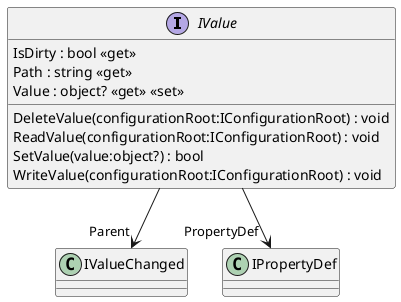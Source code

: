 @startuml
interface IValue {
    IsDirty : bool <<get>>
    Path : string <<get>>
    Value : object? <<get>> <<set>>
    DeleteValue(configurationRoot:IConfigurationRoot) : void
    ReadValue(configurationRoot:IConfigurationRoot) : void
    SetValue(value:object?) : bool
    WriteValue(configurationRoot:IConfigurationRoot) : void
}
IValue --> "Parent" IValueChanged
IValue --> "PropertyDef" IPropertyDef
@enduml

